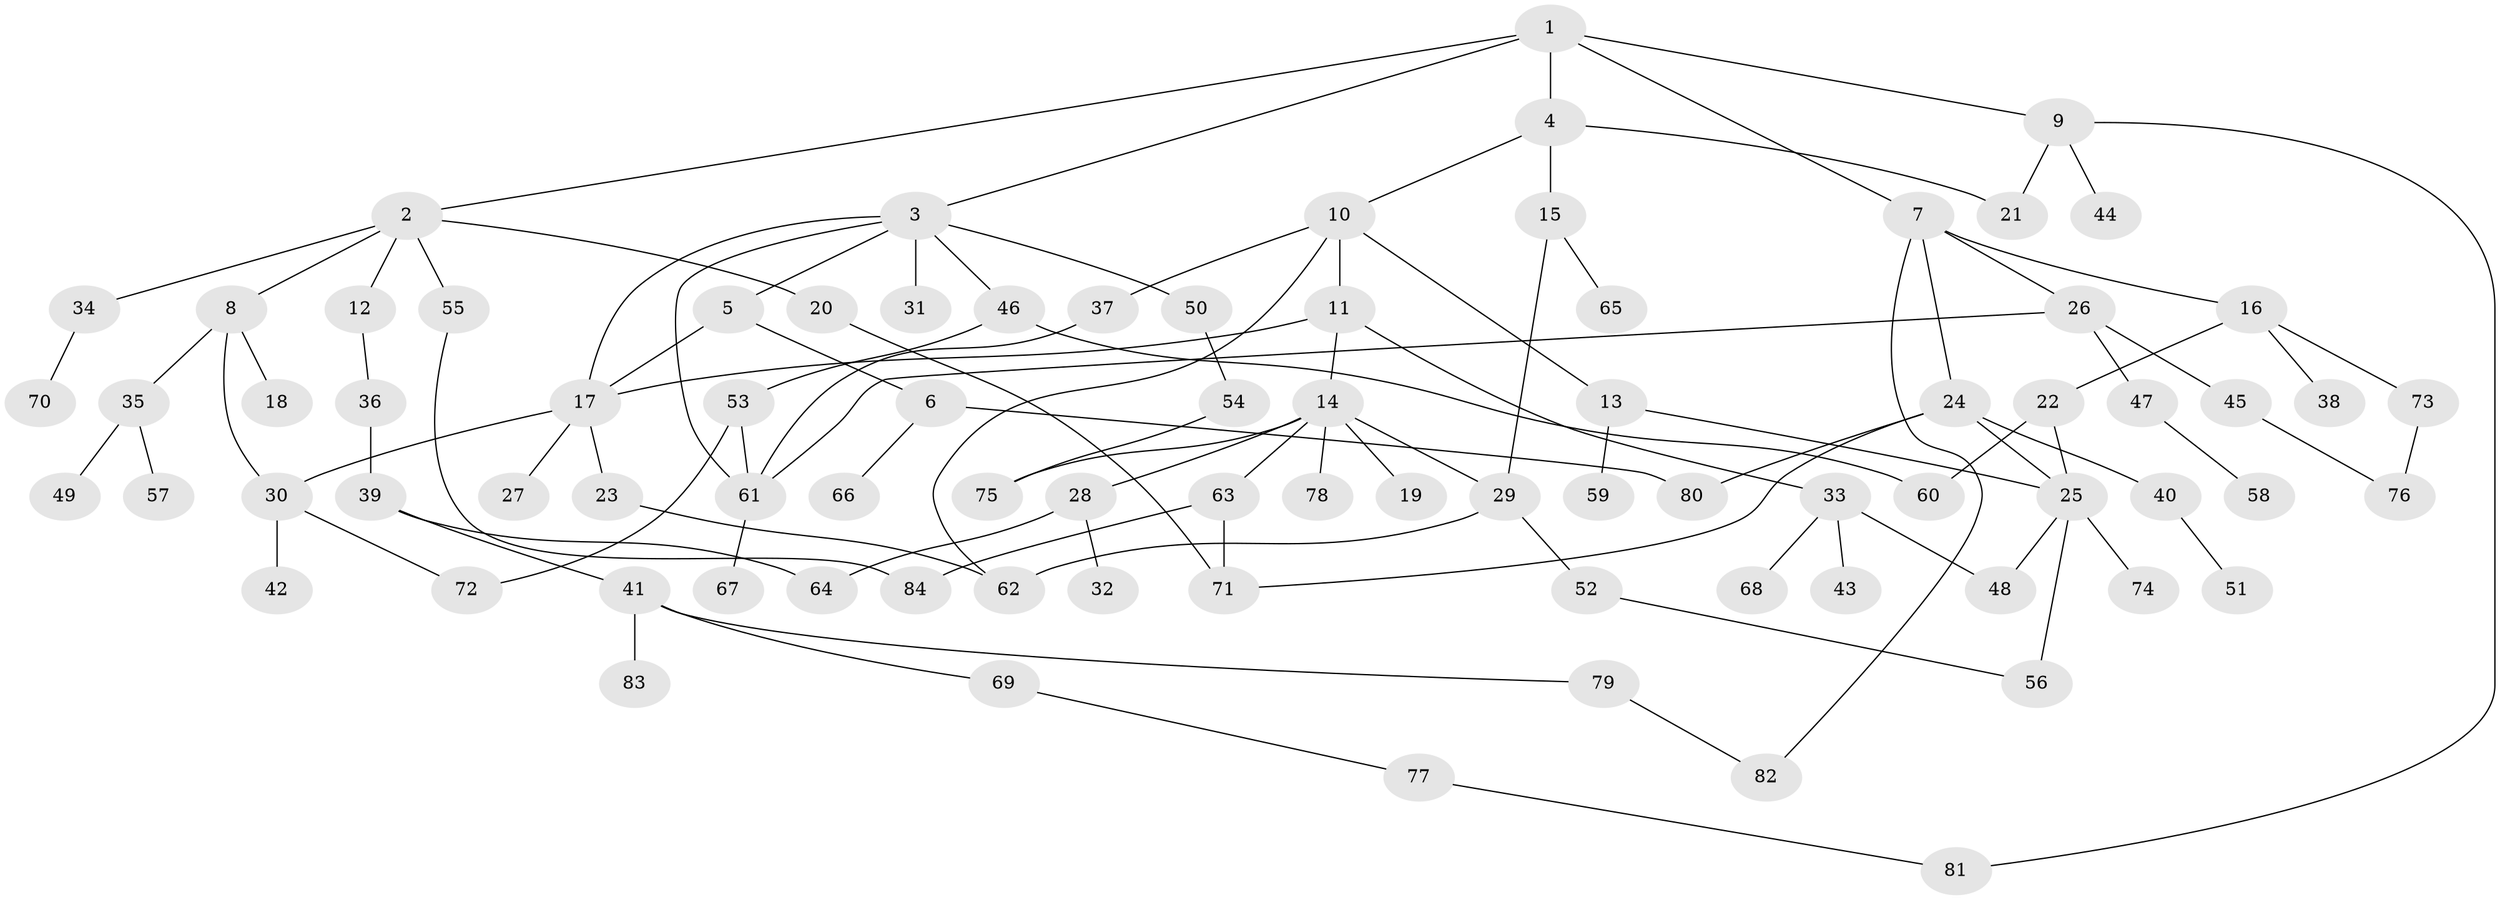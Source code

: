 // coarse degree distribution, {4: 0.09523809523809523, 1: 0.35714285714285715, 14: 0.023809523809523808, 16: 0.023809523809523808, 2: 0.42857142857142855, 3: 0.023809523809523808, 9: 0.023809523809523808, 5: 0.023809523809523808}
// Generated by graph-tools (version 1.1) at 2025/02/03/05/25 17:02:35]
// undirected, 84 vertices, 108 edges
graph export_dot {
graph [start="1"]
  node [color=gray90,style=filled];
  1;
  2;
  3;
  4;
  5;
  6;
  7;
  8;
  9;
  10;
  11;
  12;
  13;
  14;
  15;
  16;
  17;
  18;
  19;
  20;
  21;
  22;
  23;
  24;
  25;
  26;
  27;
  28;
  29;
  30;
  31;
  32;
  33;
  34;
  35;
  36;
  37;
  38;
  39;
  40;
  41;
  42;
  43;
  44;
  45;
  46;
  47;
  48;
  49;
  50;
  51;
  52;
  53;
  54;
  55;
  56;
  57;
  58;
  59;
  60;
  61;
  62;
  63;
  64;
  65;
  66;
  67;
  68;
  69;
  70;
  71;
  72;
  73;
  74;
  75;
  76;
  77;
  78;
  79;
  80;
  81;
  82;
  83;
  84;
  1 -- 2;
  1 -- 3;
  1 -- 4;
  1 -- 7;
  1 -- 9;
  2 -- 8;
  2 -- 12;
  2 -- 20;
  2 -- 34;
  2 -- 55;
  3 -- 5;
  3 -- 17;
  3 -- 31;
  3 -- 46;
  3 -- 50;
  3 -- 61;
  4 -- 10;
  4 -- 15;
  4 -- 21;
  5 -- 6;
  5 -- 17;
  6 -- 66;
  6 -- 80;
  7 -- 16;
  7 -- 24;
  7 -- 26;
  7 -- 82;
  8 -- 18;
  8 -- 35;
  8 -- 30;
  9 -- 21;
  9 -- 44;
  9 -- 81;
  10 -- 11;
  10 -- 13;
  10 -- 37;
  10 -- 62;
  11 -- 14;
  11 -- 33;
  11 -- 17;
  12 -- 36;
  13 -- 59;
  13 -- 25;
  14 -- 19;
  14 -- 28;
  14 -- 63;
  14 -- 75;
  14 -- 78;
  14 -- 29;
  15 -- 29;
  15 -- 65;
  16 -- 22;
  16 -- 38;
  16 -- 73;
  17 -- 23;
  17 -- 27;
  17 -- 30;
  20 -- 71;
  22 -- 25;
  22 -- 60;
  23 -- 62;
  24 -- 40;
  24 -- 80;
  24 -- 71;
  24 -- 25;
  25 -- 48;
  25 -- 56;
  25 -- 74;
  26 -- 45;
  26 -- 47;
  26 -- 61;
  28 -- 32;
  28 -- 64;
  29 -- 52;
  29 -- 62;
  30 -- 42;
  30 -- 72;
  33 -- 43;
  33 -- 68;
  33 -- 48;
  34 -- 70;
  35 -- 49;
  35 -- 57;
  36 -- 39;
  37 -- 61;
  39 -- 41;
  39 -- 64;
  40 -- 51;
  41 -- 69;
  41 -- 79;
  41 -- 83;
  45 -- 76;
  46 -- 53;
  46 -- 60;
  47 -- 58;
  50 -- 54;
  52 -- 56;
  53 -- 61;
  53 -- 72;
  54 -- 75;
  55 -- 84;
  61 -- 67;
  63 -- 84;
  63 -- 71;
  69 -- 77;
  73 -- 76;
  77 -- 81;
  79 -- 82;
}
